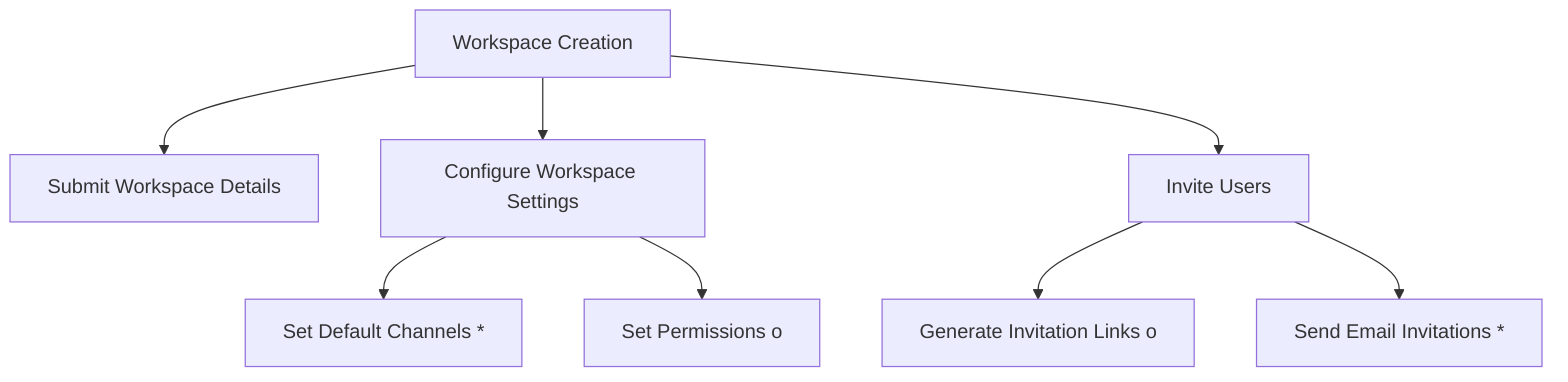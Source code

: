 graph TD
    WorkspaceCreation[Workspace Creation]
    WorkspaceCreation --> SubmitDetails[Submit Workspace Details]
    WorkspaceCreation --> ConfigureSettings[Configure Workspace Settings]
    ConfigureSettings --> SetChannels[Set Default Channels *]
    ConfigureSettings --> SetPermissions[Set Permissions o]
    WorkspaceCreation --> InviteUsers[Invite Users]
    InviteUsers --> GenerateLinks[Generate Invitation Links o]
    InviteUsers --> SendEmails[Send Email Invitations *]